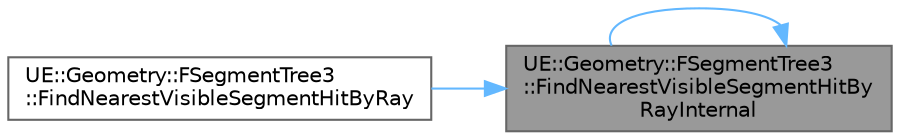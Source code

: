 digraph "UE::Geometry::FSegmentTree3::FindNearestVisibleSegmentHitByRayInternal"
{
 // INTERACTIVE_SVG=YES
 // LATEX_PDF_SIZE
  bgcolor="transparent";
  edge [fontname=Helvetica,fontsize=10,labelfontname=Helvetica,labelfontsize=10];
  node [fontname=Helvetica,fontsize=10,shape=box,height=0.2,width=0.4];
  rankdir="RL";
  Node1 [id="Node000001",label="UE::Geometry::FSegmentTree3\l::FindNearestVisibleSegmentHitBy\lRayInternal",height=0.2,width=0.4,color="gray40", fillcolor="grey60", style="filled", fontcolor="black",tooltip=" "];
  Node1 -> Node2 [id="edge1_Node000001_Node000002",dir="back",color="steelblue1",style="solid",tooltip=" "];
  Node2 [id="Node000002",label="UE::Geometry::FSegmentTree3\l::FindNearestVisibleSegmentHitByRay",height=0.2,width=0.4,color="grey40", fillcolor="white", style="filled",URL="$df/df4/classUE_1_1Geometry_1_1FSegmentTree3.html#a27ca4729107457d59a8dd4802d42d7e0",tooltip="Find the segment that is hit by a 3D ray under a function WithinToleranceCheck, which will be called ..."];
  Node1 -> Node1 [id="edge2_Node000001_Node000001",dir="back",color="steelblue1",style="solid",tooltip=" "];
}
